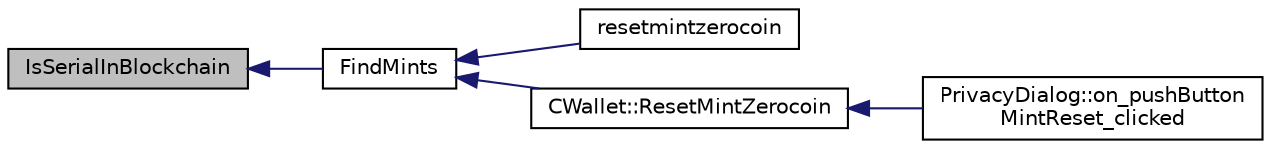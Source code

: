 digraph "IsSerialInBlockchain"
{
  edge [fontname="Helvetica",fontsize="10",labelfontname="Helvetica",labelfontsize="10"];
  node [fontname="Helvetica",fontsize="10",shape=record];
  rankdir="LR";
  Node752 [label="IsSerialInBlockchain",height=0.2,width=0.4,color="black", fillcolor="grey75", style="filled", fontcolor="black"];
  Node752 -> Node753 [dir="back",color="midnightblue",fontsize="10",style="solid",fontname="Helvetica"];
  Node753 [label="FindMints",height=0.2,width=0.4,color="black", fillcolor="white", style="filled",URL="$main_8h.html#a5bdf923beb5f3417fd033c28216b6acb"];
  Node753 -> Node754 [dir="back",color="midnightblue",fontsize="10",style="solid",fontname="Helvetica"];
  Node754 [label="resetmintzerocoin",height=0.2,width=0.4,color="black", fillcolor="white", style="filled",URL="$rpcwallet_8cpp.html#a9336d9bdaa3e1ebb98fb2cc6fdef1d9b"];
  Node753 -> Node755 [dir="back",color="midnightblue",fontsize="10",style="solid",fontname="Helvetica"];
  Node755 [label="CWallet::ResetMintZerocoin",height=0.2,width=0.4,color="black", fillcolor="white", style="filled",URL="$class_c_wallet.html#a48b81fb27683fe4693a7385909dcd391"];
  Node755 -> Node756 [dir="back",color="midnightblue",fontsize="10",style="solid",fontname="Helvetica"];
  Node756 [label="PrivacyDialog::on_pushButton\lMintReset_clicked",height=0.2,width=0.4,color="black", fillcolor="white", style="filled",URL="$class_privacy_dialog.html#a1a50924516087ce5810b2b2831567a31"];
}
